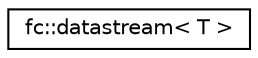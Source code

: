 digraph "Graphical Class Hierarchy"
{
  edge [fontname="Helvetica",fontsize="10",labelfontname="Helvetica",labelfontsize="10"];
  node [fontname="Helvetica",fontsize="10",shape=record];
  rankdir="LR";
  Node0 [label="fc::datastream\< T \>",height=0.2,width=0.4,color="black", fillcolor="white", style="filled",URL="$classfc_1_1datastream.html"];
}
